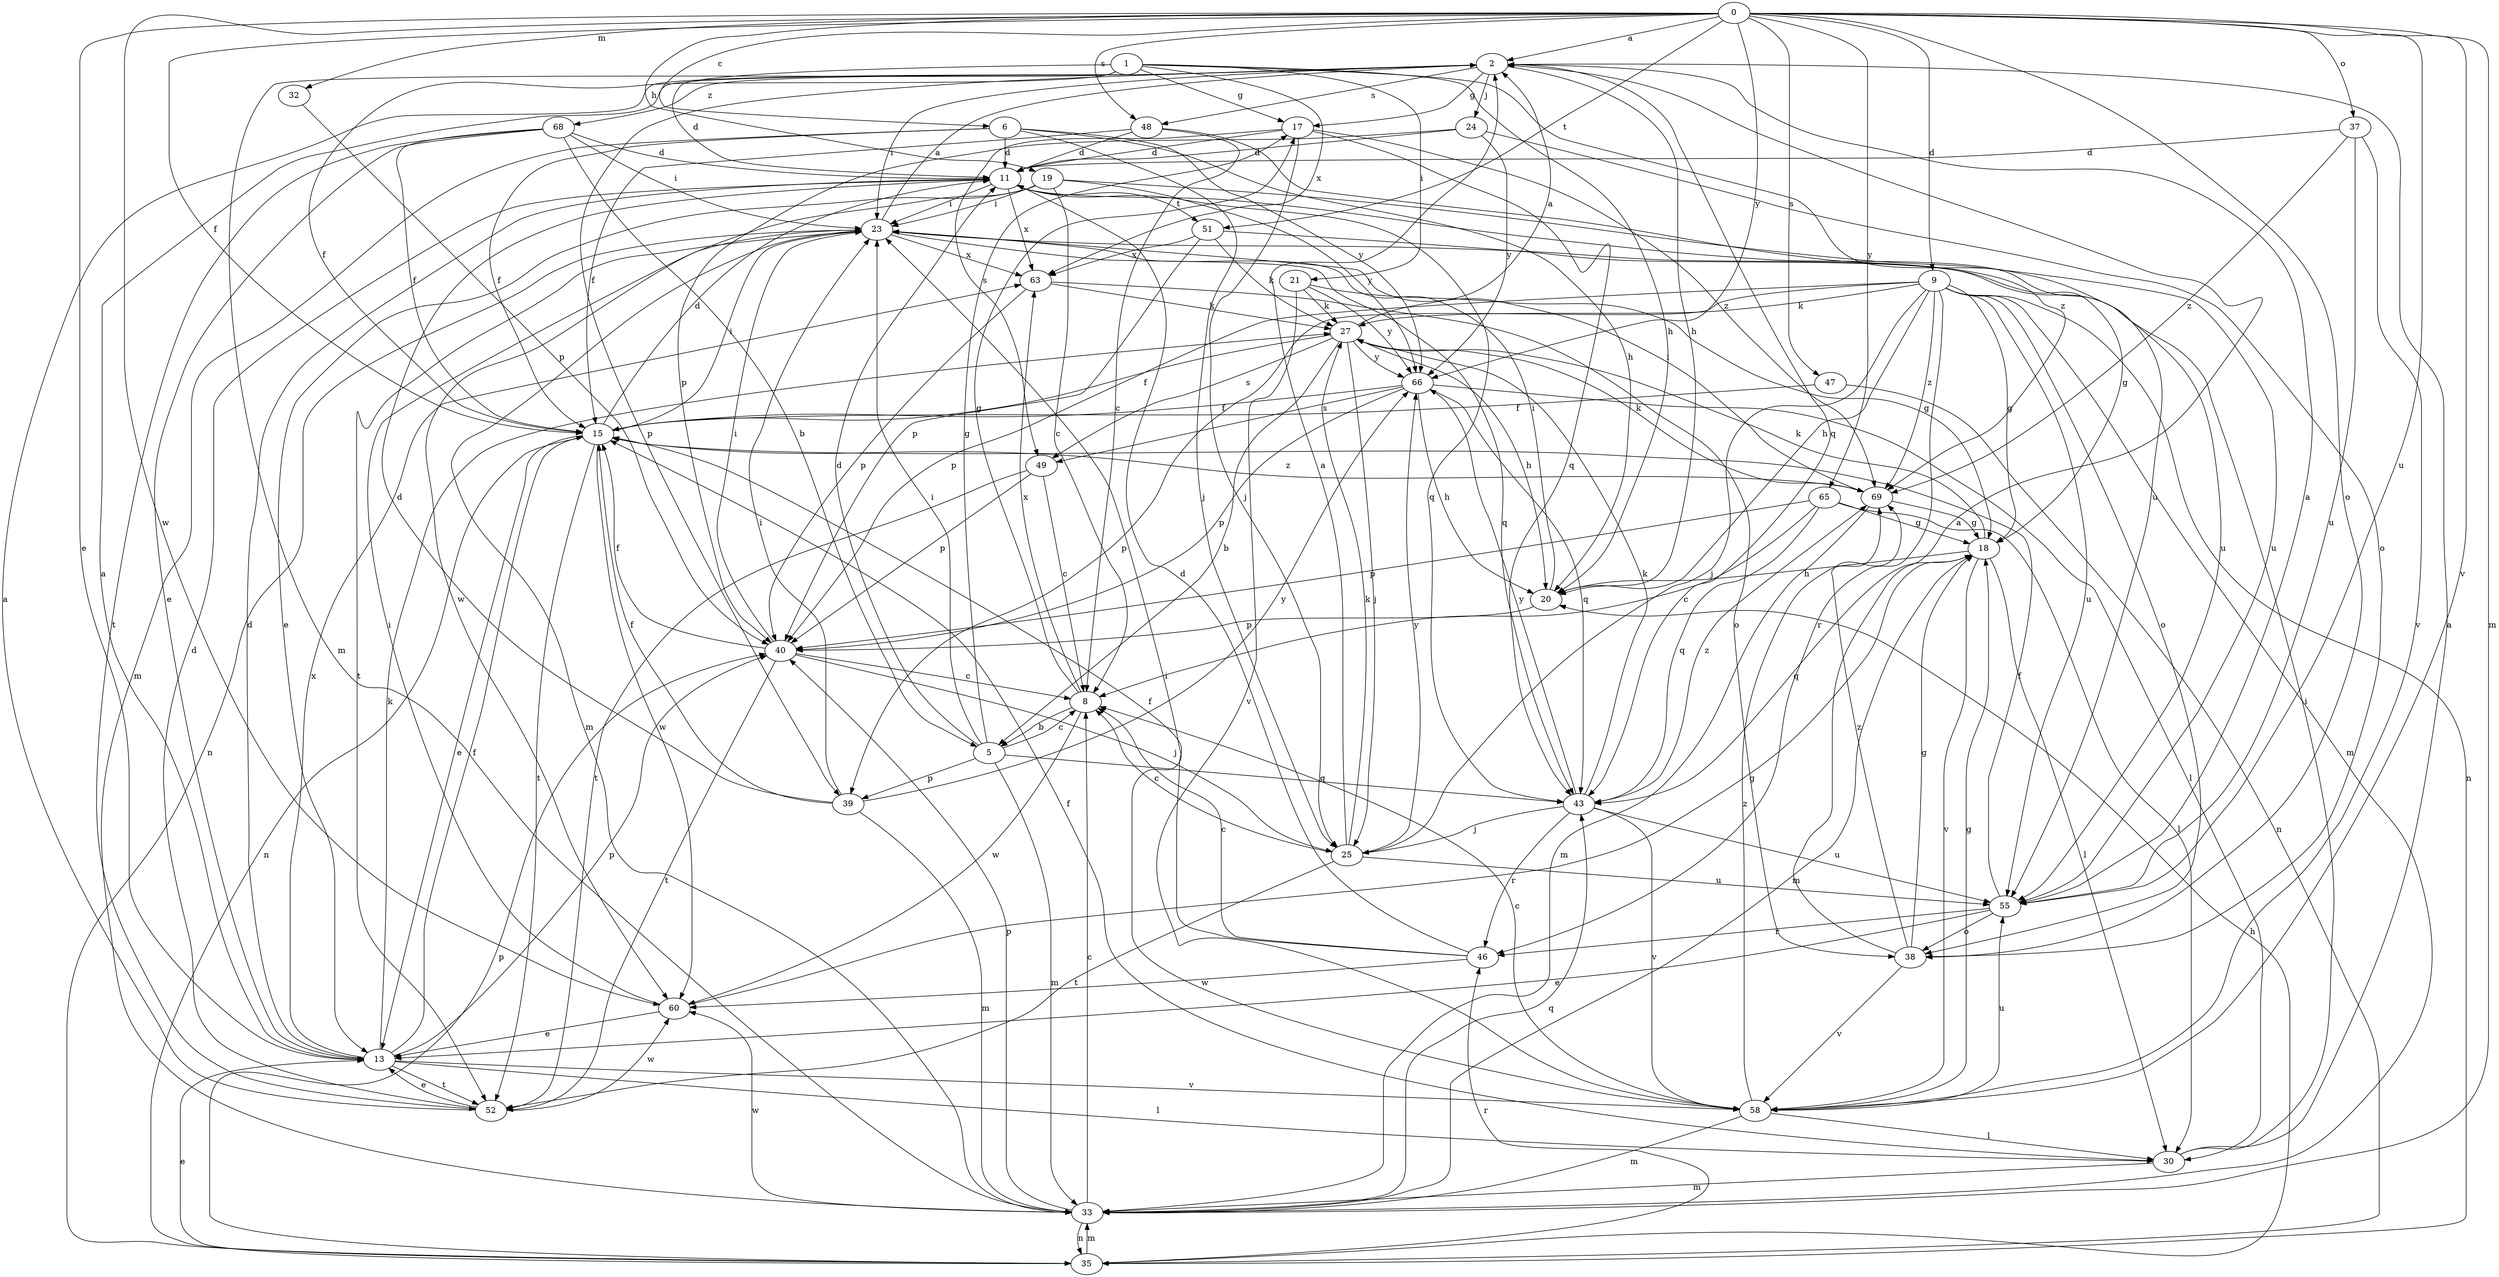 strict digraph  {
0;
1;
2;
5;
6;
8;
9;
11;
13;
15;
17;
18;
19;
20;
21;
23;
24;
25;
27;
30;
32;
33;
35;
37;
38;
39;
40;
43;
46;
47;
48;
49;
51;
52;
55;
58;
60;
63;
65;
66;
68;
69;
0 -> 2  [label=a];
0 -> 6  [label=c];
0 -> 9  [label=d];
0 -> 13  [label=e];
0 -> 15  [label=f];
0 -> 19  [label=h];
0 -> 32  [label=m];
0 -> 33  [label=m];
0 -> 37  [label=o];
0 -> 38  [label=o];
0 -> 47  [label=s];
0 -> 48  [label=s];
0 -> 51  [label=t];
0 -> 55  [label=u];
0 -> 58  [label=v];
0 -> 60  [label=w];
0 -> 65  [label=y];
0 -> 66  [label=y];
1 -> 11  [label=d];
1 -> 15  [label=f];
1 -> 17  [label=g];
1 -> 20  [label=h];
1 -> 21  [label=i];
1 -> 33  [label=m];
1 -> 55  [label=u];
1 -> 63  [label=x];
2 -> 17  [label=g];
2 -> 20  [label=h];
2 -> 23  [label=i];
2 -> 24  [label=j];
2 -> 39  [label=p];
2 -> 43  [label=q];
2 -> 48  [label=s];
2 -> 68  [label=z];
5 -> 8  [label=c];
5 -> 11  [label=d];
5 -> 17  [label=g];
5 -> 23  [label=i];
5 -> 33  [label=m];
5 -> 39  [label=p];
5 -> 43  [label=q];
6 -> 11  [label=d];
6 -> 15  [label=f];
6 -> 20  [label=h];
6 -> 25  [label=j];
6 -> 33  [label=m];
6 -> 66  [label=y];
8 -> 5  [label=b];
8 -> 17  [label=g];
8 -> 60  [label=w];
8 -> 63  [label=x];
9 -> 18  [label=g];
9 -> 20  [label=h];
9 -> 25  [label=j];
9 -> 27  [label=k];
9 -> 33  [label=m];
9 -> 35  [label=n];
9 -> 38  [label=o];
9 -> 39  [label=p];
9 -> 40  [label=p];
9 -> 46  [label=r];
9 -> 55  [label=u];
9 -> 69  [label=z];
11 -> 23  [label=i];
11 -> 43  [label=q];
11 -> 51  [label=t];
11 -> 55  [label=u];
11 -> 63  [label=x];
13 -> 2  [label=a];
13 -> 11  [label=d];
13 -> 15  [label=f];
13 -> 27  [label=k];
13 -> 30  [label=l];
13 -> 40  [label=p];
13 -> 52  [label=t];
13 -> 58  [label=v];
13 -> 63  [label=x];
15 -> 11  [label=d];
15 -> 13  [label=e];
15 -> 23  [label=i];
15 -> 35  [label=n];
15 -> 52  [label=t];
15 -> 60  [label=w];
15 -> 69  [label=z];
17 -> 11  [label=d];
17 -> 25  [label=j];
17 -> 43  [label=q];
17 -> 49  [label=s];
17 -> 69  [label=z];
18 -> 20  [label=h];
18 -> 27  [label=k];
18 -> 30  [label=l];
18 -> 33  [label=m];
18 -> 43  [label=q];
18 -> 58  [label=v];
19 -> 8  [label=c];
19 -> 13  [label=e];
19 -> 23  [label=i];
19 -> 55  [label=u];
19 -> 60  [label=w];
19 -> 66  [label=y];
20 -> 23  [label=i];
20 -> 40  [label=p];
21 -> 18  [label=g];
21 -> 27  [label=k];
21 -> 58  [label=v];
21 -> 66  [label=y];
23 -> 2  [label=a];
23 -> 33  [label=m];
23 -> 35  [label=n];
23 -> 43  [label=q];
23 -> 52  [label=t];
23 -> 63  [label=x];
24 -> 11  [label=d];
24 -> 38  [label=o];
24 -> 40  [label=p];
24 -> 66  [label=y];
25 -> 2  [label=a];
25 -> 8  [label=c];
25 -> 27  [label=k];
25 -> 52  [label=t];
25 -> 55  [label=u];
25 -> 66  [label=y];
27 -> 2  [label=a];
27 -> 5  [label=b];
27 -> 15  [label=f];
27 -> 20  [label=h];
27 -> 25  [label=j];
27 -> 49  [label=s];
27 -> 66  [label=y];
30 -> 2  [label=a];
30 -> 15  [label=f];
30 -> 23  [label=i];
30 -> 33  [label=m];
32 -> 40  [label=p];
33 -> 8  [label=c];
33 -> 35  [label=n];
33 -> 40  [label=p];
33 -> 43  [label=q];
33 -> 60  [label=w];
35 -> 13  [label=e];
35 -> 20  [label=h];
35 -> 33  [label=m];
35 -> 40  [label=p];
35 -> 46  [label=r];
37 -> 11  [label=d];
37 -> 55  [label=u];
37 -> 58  [label=v];
37 -> 69  [label=z];
38 -> 2  [label=a];
38 -> 18  [label=g];
38 -> 58  [label=v];
38 -> 69  [label=z];
39 -> 11  [label=d];
39 -> 15  [label=f];
39 -> 23  [label=i];
39 -> 33  [label=m];
39 -> 66  [label=y];
40 -> 8  [label=c];
40 -> 15  [label=f];
40 -> 23  [label=i];
40 -> 25  [label=j];
40 -> 52  [label=t];
43 -> 25  [label=j];
43 -> 27  [label=k];
43 -> 46  [label=r];
43 -> 55  [label=u];
43 -> 58  [label=v];
43 -> 66  [label=y];
43 -> 69  [label=z];
46 -> 8  [label=c];
46 -> 11  [label=d];
46 -> 15  [label=f];
46 -> 60  [label=w];
47 -> 15  [label=f];
47 -> 35  [label=n];
48 -> 8  [label=c];
48 -> 11  [label=d];
48 -> 15  [label=f];
48 -> 69  [label=z];
49 -> 8  [label=c];
49 -> 40  [label=p];
49 -> 52  [label=t];
51 -> 18  [label=g];
51 -> 27  [label=k];
51 -> 40  [label=p];
51 -> 63  [label=x];
52 -> 2  [label=a];
52 -> 11  [label=d];
52 -> 13  [label=e];
52 -> 60  [label=w];
55 -> 2  [label=a];
55 -> 13  [label=e];
55 -> 15  [label=f];
55 -> 38  [label=o];
55 -> 46  [label=r];
58 -> 8  [label=c];
58 -> 18  [label=g];
58 -> 23  [label=i];
58 -> 30  [label=l];
58 -> 33  [label=m];
58 -> 55  [label=u];
58 -> 69  [label=z];
60 -> 13  [label=e];
60 -> 18  [label=g];
60 -> 23  [label=i];
63 -> 27  [label=k];
63 -> 38  [label=o];
63 -> 40  [label=p];
65 -> 8  [label=c];
65 -> 18  [label=g];
65 -> 30  [label=l];
65 -> 40  [label=p];
65 -> 43  [label=q];
66 -> 15  [label=f];
66 -> 20  [label=h];
66 -> 30  [label=l];
66 -> 40  [label=p];
66 -> 43  [label=q];
66 -> 49  [label=s];
68 -> 5  [label=b];
68 -> 11  [label=d];
68 -> 13  [label=e];
68 -> 15  [label=f];
68 -> 23  [label=i];
68 -> 52  [label=t];
69 -> 18  [label=g];
69 -> 23  [label=i];
69 -> 27  [label=k];
69 -> 33  [label=m];
}
